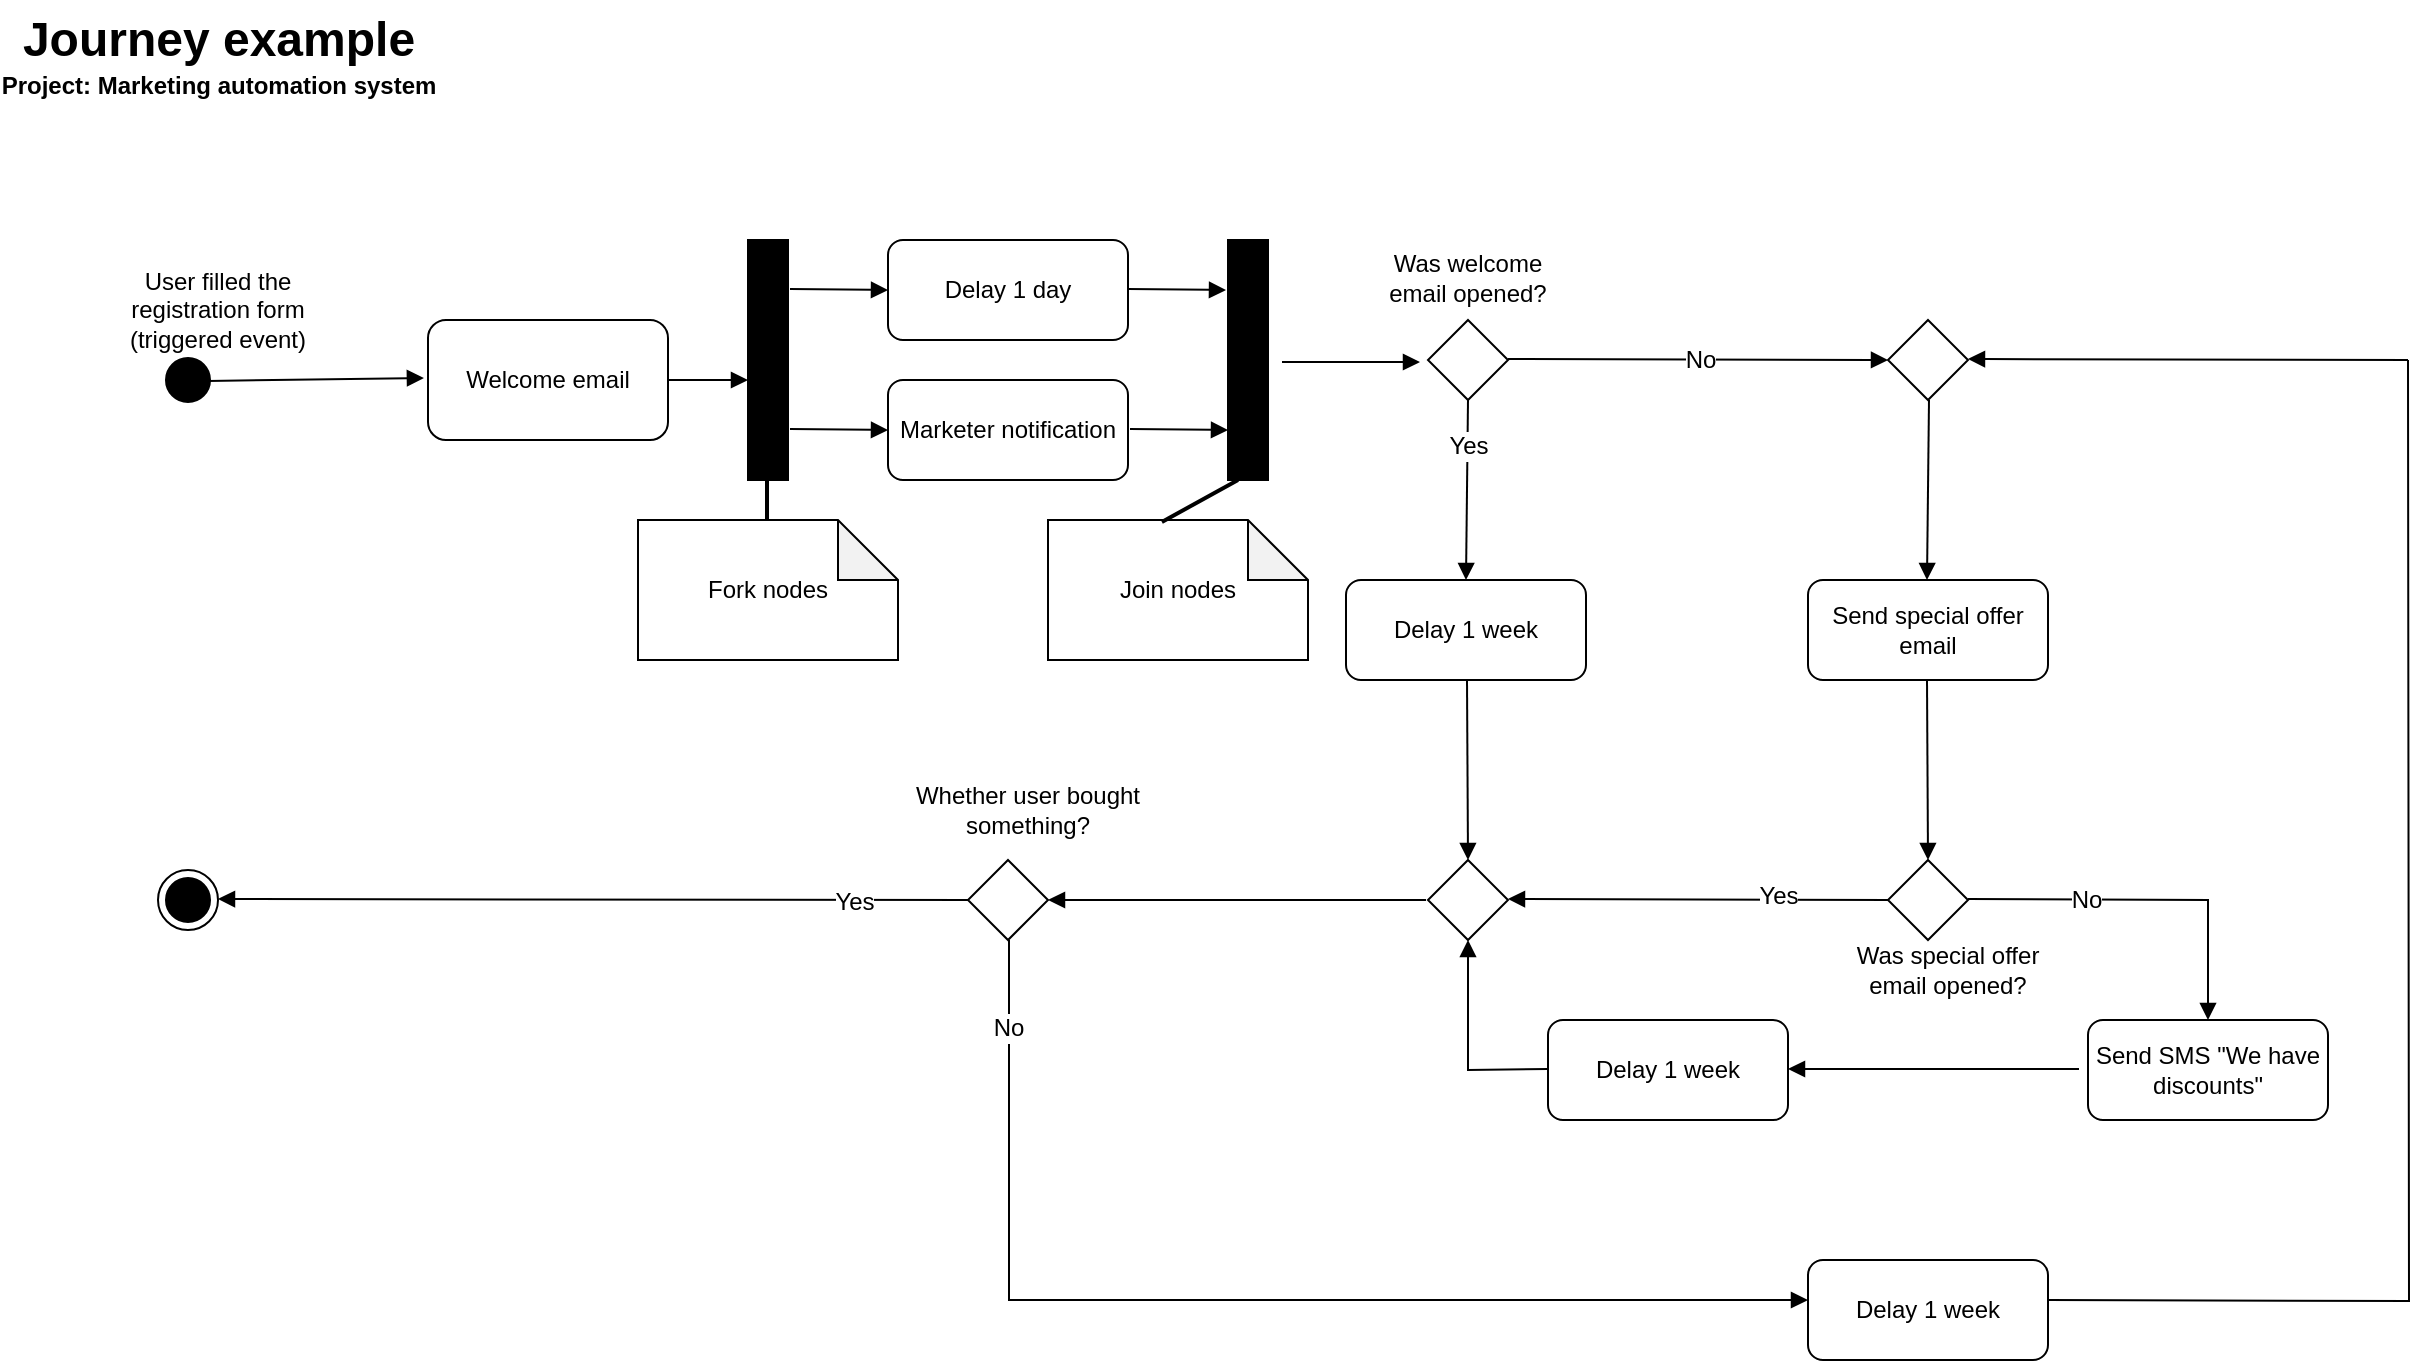 <mxfile version="21.7.0" type="device">
  <diagram name="Página-1" id="LG9oz2GDadcfTGrf9mqe">
    <mxGraphModel dx="1434" dy="758" grid="1" gridSize="10" guides="1" tooltips="1" connect="1" arrows="1" fold="1" page="1" pageScale="1" pageWidth="1169" pageHeight="827" math="0" shadow="0">
      <root>
        <mxCell id="0" />
        <mxCell id="1" parent="0" />
        <mxCell id="GG2dQuEG85UPLXLz023l-1" value="Journey example" style="text;strokeColor=none;fillColor=none;html=1;fontSize=24;fontStyle=1;verticalAlign=middle;align=center;" vertex="1" parent="1">
          <mxGeometry x="95" y="90" width="100" height="40" as="geometry" />
        </mxCell>
        <mxCell id="GG2dQuEG85UPLXLz023l-2" value="Project: Marketing automation system" style="text;align=center;fontStyle=1;verticalAlign=middle;spacingLeft=3;spacingRight=3;strokeColor=none;rotatable=0;points=[[0,0.5],[1,0.5]];portConstraint=eastwest;html=1;" vertex="1" parent="1">
          <mxGeometry x="105" y="120" width="80" height="26" as="geometry" />
        </mxCell>
        <mxCell id="GG2dQuEG85UPLXLz023l-4" value="" style="ellipse;html=1;shape=startState;fillColor=#000000;strokeColor=#000000;" vertex="1" parent="1">
          <mxGeometry x="115" y="265" width="30" height="30" as="geometry" />
        </mxCell>
        <mxCell id="GG2dQuEG85UPLXLz023l-7" value="Welcome email" style="rounded=1;whiteSpace=wrap;html=1;" vertex="1" parent="1">
          <mxGeometry x="250" y="250" width="120" height="60" as="geometry" />
        </mxCell>
        <mxCell id="GG2dQuEG85UPLXLz023l-8" value="Delay 1 day" style="rounded=1;whiteSpace=wrap;html=1;" vertex="1" parent="1">
          <mxGeometry x="480" y="210" width="120" height="50" as="geometry" />
        </mxCell>
        <mxCell id="GG2dQuEG85UPLXLz023l-9" value="Marketer notification" style="rounded=1;whiteSpace=wrap;html=1;" vertex="1" parent="1">
          <mxGeometry x="480" y="280" width="120" height="50" as="geometry" />
        </mxCell>
        <mxCell id="GG2dQuEG85UPLXLz023l-12" value="" style="rounded=0;whiteSpace=wrap;html=1;direction=south;fillColor=#000000;" vertex="1" parent="1">
          <mxGeometry x="410" y="210" width="20" height="120" as="geometry" />
        </mxCell>
        <mxCell id="GG2dQuEG85UPLXLz023l-13" value="" style="rounded=0;whiteSpace=wrap;html=1;direction=south;fillColor=#000000;" vertex="1" parent="1">
          <mxGeometry x="650" y="210" width="20" height="120" as="geometry" />
        </mxCell>
        <mxCell id="GG2dQuEG85UPLXLz023l-14" value="" style="rhombus;whiteSpace=wrap;html=1;" vertex="1" parent="1">
          <mxGeometry x="750" y="250" width="40" height="40" as="geometry" />
        </mxCell>
        <mxCell id="GG2dQuEG85UPLXLz023l-15" value="" style="rhombus;whiteSpace=wrap;html=1;" vertex="1" parent="1">
          <mxGeometry x="980" y="250" width="40" height="40" as="geometry" />
        </mxCell>
        <mxCell id="GG2dQuEG85UPLXLz023l-16" value="Delay 1 week" style="rounded=1;whiteSpace=wrap;html=1;" vertex="1" parent="1">
          <mxGeometry x="709" y="380" width="120" height="50" as="geometry" />
        </mxCell>
        <mxCell id="GG2dQuEG85UPLXLz023l-17" value="Send special offer email" style="rounded=1;whiteSpace=wrap;html=1;" vertex="1" parent="1">
          <mxGeometry x="940" y="380" width="120" height="50" as="geometry" />
        </mxCell>
        <mxCell id="GG2dQuEG85UPLXLz023l-18" value="" style="rhombus;whiteSpace=wrap;html=1;" vertex="1" parent="1">
          <mxGeometry x="750" y="520" width="40" height="40" as="geometry" />
        </mxCell>
        <mxCell id="GG2dQuEG85UPLXLz023l-19" value="" style="rhombus;whiteSpace=wrap;html=1;" vertex="1" parent="1">
          <mxGeometry x="980" y="520" width="40" height="40" as="geometry" />
        </mxCell>
        <mxCell id="GG2dQuEG85UPLXLz023l-20" value="" style="rhombus;whiteSpace=wrap;html=1;" vertex="1" parent="1">
          <mxGeometry x="520" y="520" width="40" height="40" as="geometry" />
        </mxCell>
        <mxCell id="GG2dQuEG85UPLXLz023l-21" value="Delay 1 week" style="rounded=1;whiteSpace=wrap;html=1;" vertex="1" parent="1">
          <mxGeometry x="810" y="600" width="120" height="50" as="geometry" />
        </mxCell>
        <mxCell id="GG2dQuEG85UPLXLz023l-22" value="Send SMS &quot;We have discounts&quot;" style="rounded=1;whiteSpace=wrap;html=1;" vertex="1" parent="1">
          <mxGeometry x="1080" y="600" width="120" height="50" as="geometry" />
        </mxCell>
        <mxCell id="GG2dQuEG85UPLXLz023l-23" value="Delay 1 week" style="rounded=1;whiteSpace=wrap;html=1;" vertex="1" parent="1">
          <mxGeometry x="940" y="720" width="120" height="50" as="geometry" />
        </mxCell>
        <mxCell id="GG2dQuEG85UPLXLz023l-24" value="" style="ellipse;html=1;shape=endState;fillColor=#000000;strokeColor=#000000;" vertex="1" parent="1">
          <mxGeometry x="115" y="525" width="30" height="30" as="geometry" />
        </mxCell>
        <mxCell id="GG2dQuEG85UPLXLz023l-25" value="" style="endArrow=block;html=1;rounded=0;endFill=1;entryX=-0.017;entryY=0.383;entryDx=0;entryDy=0;entryPerimeter=0;" edge="1" parent="1">
          <mxGeometry width="50" height="50" relative="1" as="geometry">
            <mxPoint x="140" y="280.5" as="sourcePoint" />
            <mxPoint x="247.96" y="278.98" as="targetPoint" />
          </mxGeometry>
        </mxCell>
        <mxCell id="GG2dQuEG85UPLXLz023l-26" value="" style="endArrow=block;html=1;rounded=0;endFill=1;" edge="1" parent="1">
          <mxGeometry width="50" height="50" relative="1" as="geometry">
            <mxPoint x="370" y="280" as="sourcePoint" />
            <mxPoint x="410" y="280" as="targetPoint" />
          </mxGeometry>
        </mxCell>
        <mxCell id="GG2dQuEG85UPLXLz023l-27" value="" style="endArrow=block;html=1;rounded=0;endFill=1;entryX=0;entryY=0.5;entryDx=0;entryDy=0;" edge="1" parent="1" target="GG2dQuEG85UPLXLz023l-8">
          <mxGeometry width="50" height="50" relative="1" as="geometry">
            <mxPoint x="431" y="234.5" as="sourcePoint" />
            <mxPoint x="471" y="234.5" as="targetPoint" />
          </mxGeometry>
        </mxCell>
        <mxCell id="GG2dQuEG85UPLXLz023l-28" value="" style="endArrow=block;html=1;rounded=0;endFill=1;entryX=0;entryY=0.5;entryDx=0;entryDy=0;" edge="1" parent="1">
          <mxGeometry width="50" height="50" relative="1" as="geometry">
            <mxPoint x="431" y="304.5" as="sourcePoint" />
            <mxPoint x="480" y="305" as="targetPoint" />
          </mxGeometry>
        </mxCell>
        <mxCell id="GG2dQuEG85UPLXLz023l-29" value="" style="endArrow=block;html=1;rounded=0;endFill=1;entryX=0;entryY=0.5;entryDx=0;entryDy=0;" edge="1" parent="1">
          <mxGeometry width="50" height="50" relative="1" as="geometry">
            <mxPoint x="601" y="304.5" as="sourcePoint" />
            <mxPoint x="650" y="305" as="targetPoint" />
          </mxGeometry>
        </mxCell>
        <mxCell id="GG2dQuEG85UPLXLz023l-30" value="" style="endArrow=block;html=1;rounded=0;endFill=1;entryX=0;entryY=0.5;entryDx=0;entryDy=0;" edge="1" parent="1">
          <mxGeometry width="50" height="50" relative="1" as="geometry">
            <mxPoint x="600" y="234.5" as="sourcePoint" />
            <mxPoint x="649" y="235" as="targetPoint" />
          </mxGeometry>
        </mxCell>
        <mxCell id="GG2dQuEG85UPLXLz023l-31" value="" style="endArrow=block;html=1;rounded=0;endFill=1;" edge="1" parent="1">
          <mxGeometry width="50" height="50" relative="1" as="geometry">
            <mxPoint x="677" y="271" as="sourcePoint" />
            <mxPoint x="746" y="271" as="targetPoint" />
          </mxGeometry>
        </mxCell>
        <mxCell id="GG2dQuEG85UPLXLz023l-32" value="" style="endArrow=block;html=1;rounded=0;endFill=1;entryX=0;entryY=0.5;entryDx=0;entryDy=0;" edge="1" parent="1" target="GG2dQuEG85UPLXLz023l-15">
          <mxGeometry width="50" height="50" relative="1" as="geometry">
            <mxPoint x="790" y="269.5" as="sourcePoint" />
            <mxPoint x="859" y="269.5" as="targetPoint" />
          </mxGeometry>
        </mxCell>
        <mxCell id="GG2dQuEG85UPLXLz023l-33" value="&lt;font style=&quot;font-size: 12px;&quot;&gt;No&lt;/font&gt;" style="edgeLabel;html=1;align=center;verticalAlign=middle;resizable=0;points=[];" vertex="1" connectable="0" parent="GG2dQuEG85UPLXLz023l-32">
          <mxGeometry x="0.011" relative="1" as="geometry">
            <mxPoint as="offset" />
          </mxGeometry>
        </mxCell>
        <mxCell id="GG2dQuEG85UPLXLz023l-34" value="" style="endArrow=block;html=1;rounded=0;endFill=1;exitX=0.5;exitY=1;exitDx=0;exitDy=0;entryX=0.5;entryY=0;entryDx=0;entryDy=0;" edge="1" parent="1" source="GG2dQuEG85UPLXLz023l-14" target="GG2dQuEG85UPLXLz023l-16">
          <mxGeometry width="50" height="50" relative="1" as="geometry">
            <mxPoint x="770.5" y="300" as="sourcePoint" />
            <mxPoint x="770" y="370" as="targetPoint" />
          </mxGeometry>
        </mxCell>
        <mxCell id="GG2dQuEG85UPLXLz023l-55" value="&lt;font style=&quot;font-size: 12px;&quot;&gt;Yes&lt;/font&gt;" style="edgeLabel;html=1;align=center;verticalAlign=middle;resizable=0;points=[];" vertex="1" connectable="0" parent="GG2dQuEG85UPLXLz023l-34">
          <mxGeometry x="-0.489" relative="1" as="geometry">
            <mxPoint as="offset" />
          </mxGeometry>
        </mxCell>
        <mxCell id="GG2dQuEG85UPLXLz023l-35" value="" style="endArrow=block;html=1;rounded=0;endFill=1;entryX=0.5;entryY=0;entryDx=0;entryDy=0;" edge="1" parent="1" target="GG2dQuEG85UPLXLz023l-18">
          <mxGeometry width="50" height="50" relative="1" as="geometry">
            <mxPoint x="769.5" y="430" as="sourcePoint" />
            <mxPoint x="769.5" y="490" as="targetPoint" />
          </mxGeometry>
        </mxCell>
        <mxCell id="GG2dQuEG85UPLXLz023l-36" value="" style="endArrow=block;html=1;rounded=0;endFill=1;exitX=0.5;exitY=1;exitDx=0;exitDy=0;entryX=0.5;entryY=0;entryDx=0;entryDy=0;" edge="1" parent="1">
          <mxGeometry width="50" height="50" relative="1" as="geometry">
            <mxPoint x="1000.5" y="290" as="sourcePoint" />
            <mxPoint x="999.5" y="380" as="targetPoint" />
          </mxGeometry>
        </mxCell>
        <mxCell id="GG2dQuEG85UPLXLz023l-37" value="" style="endArrow=block;html=1;rounded=0;endFill=1;entryX=0.5;entryY=0;entryDx=0;entryDy=0;" edge="1" parent="1">
          <mxGeometry width="50" height="50" relative="1" as="geometry">
            <mxPoint x="999.5" y="430" as="sourcePoint" />
            <mxPoint x="1000" y="520" as="targetPoint" />
          </mxGeometry>
        </mxCell>
        <mxCell id="GG2dQuEG85UPLXLz023l-38" value="" style="endArrow=block;html=1;rounded=0;endFill=1;entryX=0.5;entryY=0;entryDx=0;entryDy=0;exitX=0;exitY=0.5;exitDx=0;exitDy=0;" edge="1" parent="1" source="GG2dQuEG85UPLXLz023l-19">
          <mxGeometry width="50" height="50" relative="1" as="geometry">
            <mxPoint x="900" y="539.5" as="sourcePoint" />
            <mxPoint x="790" y="539.5" as="targetPoint" />
          </mxGeometry>
        </mxCell>
        <mxCell id="GG2dQuEG85UPLXLz023l-39" value="&lt;font style=&quot;font-size: 12px;&quot;&gt;Yes&lt;/font&gt;" style="edgeLabel;html=1;align=center;verticalAlign=middle;resizable=0;points=[];" vertex="1" connectable="0" parent="GG2dQuEG85UPLXLz023l-38">
          <mxGeometry x="-0.421" y="-2" relative="1" as="geometry">
            <mxPoint as="offset" />
          </mxGeometry>
        </mxCell>
        <mxCell id="GG2dQuEG85UPLXLz023l-40" value="" style="endArrow=block;html=1;rounded=0;endFill=1;edgeStyle=orthogonalEdgeStyle;entryX=0.5;entryY=0;entryDx=0;entryDy=0;" edge="1" parent="1" target="GG2dQuEG85UPLXLz023l-22">
          <mxGeometry width="50" height="50" relative="1" as="geometry">
            <mxPoint x="1020" y="539.5" as="sourcePoint" />
            <mxPoint x="1120" y="540" as="targetPoint" />
          </mxGeometry>
        </mxCell>
        <mxCell id="GG2dQuEG85UPLXLz023l-41" value="&lt;font style=&quot;font-size: 12px;&quot;&gt;No&lt;/font&gt;" style="edgeLabel;html=1;align=center;verticalAlign=middle;resizable=0;points=[];" vertex="1" connectable="0" parent="GG2dQuEG85UPLXLz023l-40">
          <mxGeometry x="-0.344" relative="1" as="geometry">
            <mxPoint as="offset" />
          </mxGeometry>
        </mxCell>
        <mxCell id="GG2dQuEG85UPLXLz023l-42" value="" style="endArrow=block;html=1;rounded=0;endFill=1;entryX=1;entryY=0.5;entryDx=0;entryDy=0;" edge="1" parent="1" target="GG2dQuEG85UPLXLz023l-20">
          <mxGeometry width="50" height="50" relative="1" as="geometry">
            <mxPoint x="749" y="540" as="sourcePoint" />
            <mxPoint x="629" y="540" as="targetPoint" />
          </mxGeometry>
        </mxCell>
        <mxCell id="GG2dQuEG85UPLXLz023l-43" value="" style="endArrow=block;html=1;rounded=0;endFill=1;entryX=1;entryY=0.5;entryDx=0;entryDy=0;exitX=0;exitY=0.5;exitDx=0;exitDy=0;" edge="1" parent="1" source="GG2dQuEG85UPLXLz023l-20">
          <mxGeometry width="50" height="50" relative="1" as="geometry">
            <mxPoint x="334" y="539.5" as="sourcePoint" />
            <mxPoint x="145" y="539.5" as="targetPoint" />
          </mxGeometry>
        </mxCell>
        <mxCell id="GG2dQuEG85UPLXLz023l-44" value="&lt;font style=&quot;font-size: 12px;&quot;&gt;Yes&lt;/font&gt;" style="edgeLabel;html=1;align=center;verticalAlign=middle;resizable=0;points=[];" vertex="1" connectable="0" parent="GG2dQuEG85UPLXLz023l-43">
          <mxGeometry x="-0.696" y="1" relative="1" as="geometry">
            <mxPoint as="offset" />
          </mxGeometry>
        </mxCell>
        <mxCell id="GG2dQuEG85UPLXLz023l-45" value="" style="endArrow=block;html=1;rounded=0;endFill=1;edgeStyle=orthogonalEdgeStyle;" edge="1" parent="1" target="GG2dQuEG85UPLXLz023l-23">
          <mxGeometry width="50" height="50" relative="1" as="geometry">
            <mxPoint x="540.5" y="560" as="sourcePoint" />
            <mxPoint x="540" y="760" as="targetPoint" />
            <Array as="points">
              <mxPoint x="541" y="740" />
            </Array>
          </mxGeometry>
        </mxCell>
        <mxCell id="GG2dQuEG85UPLXLz023l-48" value="&lt;font style=&quot;font-size: 12px;&quot;&gt;No&lt;/font&gt;" style="edgeLabel;html=1;align=center;verticalAlign=middle;resizable=0;points=[];" vertex="1" connectable="0" parent="GG2dQuEG85UPLXLz023l-45">
          <mxGeometry x="-0.848" y="-1" relative="1" as="geometry">
            <mxPoint as="offset" />
          </mxGeometry>
        </mxCell>
        <mxCell id="GG2dQuEG85UPLXLz023l-50" value="" style="endArrow=none;html=1;rounded=0;endFill=0;edgeStyle=orthogonalEdgeStyle;" edge="1" parent="1">
          <mxGeometry width="50" height="50" relative="1" as="geometry">
            <mxPoint x="1060" y="740" as="sourcePoint" />
            <mxPoint x="1240" y="270" as="targetPoint" />
          </mxGeometry>
        </mxCell>
        <mxCell id="GG2dQuEG85UPLXLz023l-51" value="" style="endArrow=block;html=1;rounded=0;endFill=1;entryX=1;entryY=0.5;entryDx=0;entryDy=0;" edge="1" parent="1">
          <mxGeometry width="50" height="50" relative="1" as="geometry">
            <mxPoint x="1240" y="270" as="sourcePoint" />
            <mxPoint x="1020" y="269.5" as="targetPoint" />
          </mxGeometry>
        </mxCell>
        <mxCell id="GG2dQuEG85UPLXLz023l-52" value="Was special offer email opened?" style="text;html=1;strokeColor=none;fillColor=none;align=center;verticalAlign=middle;whiteSpace=wrap;rounded=0;" vertex="1" parent="1">
          <mxGeometry x="960" y="560" width="100" height="30" as="geometry" />
        </mxCell>
        <mxCell id="GG2dQuEG85UPLXLz023l-54" value="Whether user bought something?" style="text;html=1;strokeColor=none;fillColor=none;align=center;verticalAlign=middle;whiteSpace=wrap;rounded=0;" vertex="1" parent="1">
          <mxGeometry x="490" y="480" width="120" height="30" as="geometry" />
        </mxCell>
        <mxCell id="GG2dQuEG85UPLXLz023l-56" value="Was welcome email opened?" style="text;html=1;strokeColor=none;fillColor=none;align=center;verticalAlign=middle;whiteSpace=wrap;rounded=0;" vertex="1" parent="1">
          <mxGeometry x="720" y="214" width="100" height="30" as="geometry" />
        </mxCell>
        <mxCell id="GG2dQuEG85UPLXLz023l-57" value="User filled the registration form (triggered event)" style="text;html=1;strokeColor=none;fillColor=none;align=center;verticalAlign=middle;whiteSpace=wrap;rounded=0;" vertex="1" parent="1">
          <mxGeometry x="80" y="230" width="130" height="30" as="geometry" />
        </mxCell>
        <mxCell id="GG2dQuEG85UPLXLz023l-58" value="" style="endArrow=block;html=1;rounded=0;endFill=1;edgeStyle=orthogonalEdgeStyle;" edge="1" parent="1" target="GG2dQuEG85UPLXLz023l-18">
          <mxGeometry width="50" height="50" relative="1" as="geometry">
            <mxPoint x="810" y="624.5" as="sourcePoint" />
            <mxPoint x="760" y="625" as="targetPoint" />
          </mxGeometry>
        </mxCell>
        <mxCell id="GG2dQuEG85UPLXLz023l-59" value="" style="endArrow=block;html=1;rounded=0;endFill=1;entryX=1;entryY=0.5;entryDx=0;entryDy=0;" edge="1" parent="1">
          <mxGeometry width="50" height="50" relative="1" as="geometry">
            <mxPoint x="1075.5" y="624.5" as="sourcePoint" />
            <mxPoint x="930" y="624.5" as="targetPoint" />
          </mxGeometry>
        </mxCell>
        <mxCell id="GG2dQuEG85UPLXLz023l-60" value="Fork nodes" style="shape=note;whiteSpace=wrap;html=1;backgroundOutline=1;darkOpacity=0.05;" vertex="1" parent="1">
          <mxGeometry x="355" y="350" width="130" height="70" as="geometry" />
        </mxCell>
        <mxCell id="GG2dQuEG85UPLXLz023l-61" value="" style="endArrow=none;html=1;rounded=0;strokeWidth=2;" edge="1" parent="1">
          <mxGeometry width="50" height="50" relative="1" as="geometry">
            <mxPoint x="419.5" y="350" as="sourcePoint" />
            <mxPoint x="419.5" y="330" as="targetPoint" />
          </mxGeometry>
        </mxCell>
        <mxCell id="GG2dQuEG85UPLXLz023l-62" value="Join nodes" style="shape=note;whiteSpace=wrap;html=1;backgroundOutline=1;darkOpacity=0.05;" vertex="1" parent="1">
          <mxGeometry x="560" y="350" width="130" height="70" as="geometry" />
        </mxCell>
        <mxCell id="GG2dQuEG85UPLXLz023l-65" value="" style="endArrow=none;html=1;rounded=0;strokeWidth=2;entryX=1;entryY=0.75;entryDx=0;entryDy=0;exitX=0.438;exitY=0.014;exitDx=0;exitDy=0;exitPerimeter=0;" edge="1" parent="1" source="GG2dQuEG85UPLXLz023l-62" target="GG2dQuEG85UPLXLz023l-13">
          <mxGeometry width="50" height="50" relative="1" as="geometry">
            <mxPoint x="478.5" y="360" as="sourcePoint" />
            <mxPoint x="500" y="350" as="targetPoint" />
          </mxGeometry>
        </mxCell>
      </root>
    </mxGraphModel>
  </diagram>
</mxfile>
